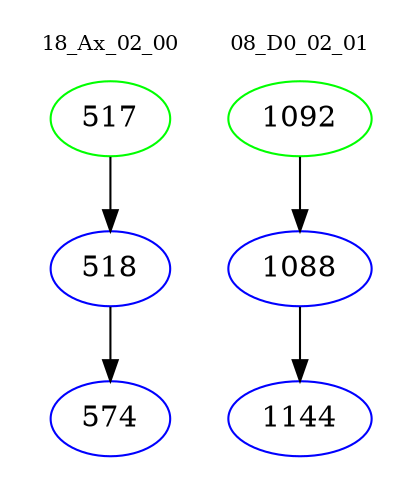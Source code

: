 digraph{
subgraph cluster_0 {
color = white
label = "18_Ax_02_00";
fontsize=10;
T0_517 [label="517", color="green"]
T0_517 -> T0_518 [color="black"]
T0_518 [label="518", color="blue"]
T0_518 -> T0_574 [color="black"]
T0_574 [label="574", color="blue"]
}
subgraph cluster_1 {
color = white
label = "08_D0_02_01";
fontsize=10;
T1_1092 [label="1092", color="green"]
T1_1092 -> T1_1088 [color="black"]
T1_1088 [label="1088", color="blue"]
T1_1088 -> T1_1144 [color="black"]
T1_1144 [label="1144", color="blue"]
}
}
